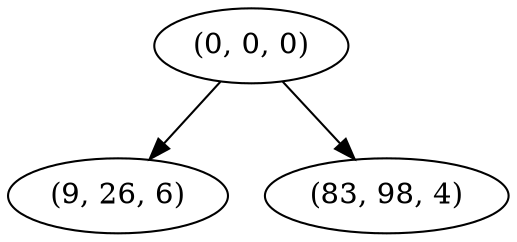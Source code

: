 digraph tree {
    "(0, 0, 0)";
    "(9, 26, 6)";
    "(83, 98, 4)";
    "(0, 0, 0)" -> "(9, 26, 6)";
    "(0, 0, 0)" -> "(83, 98, 4)";
}
